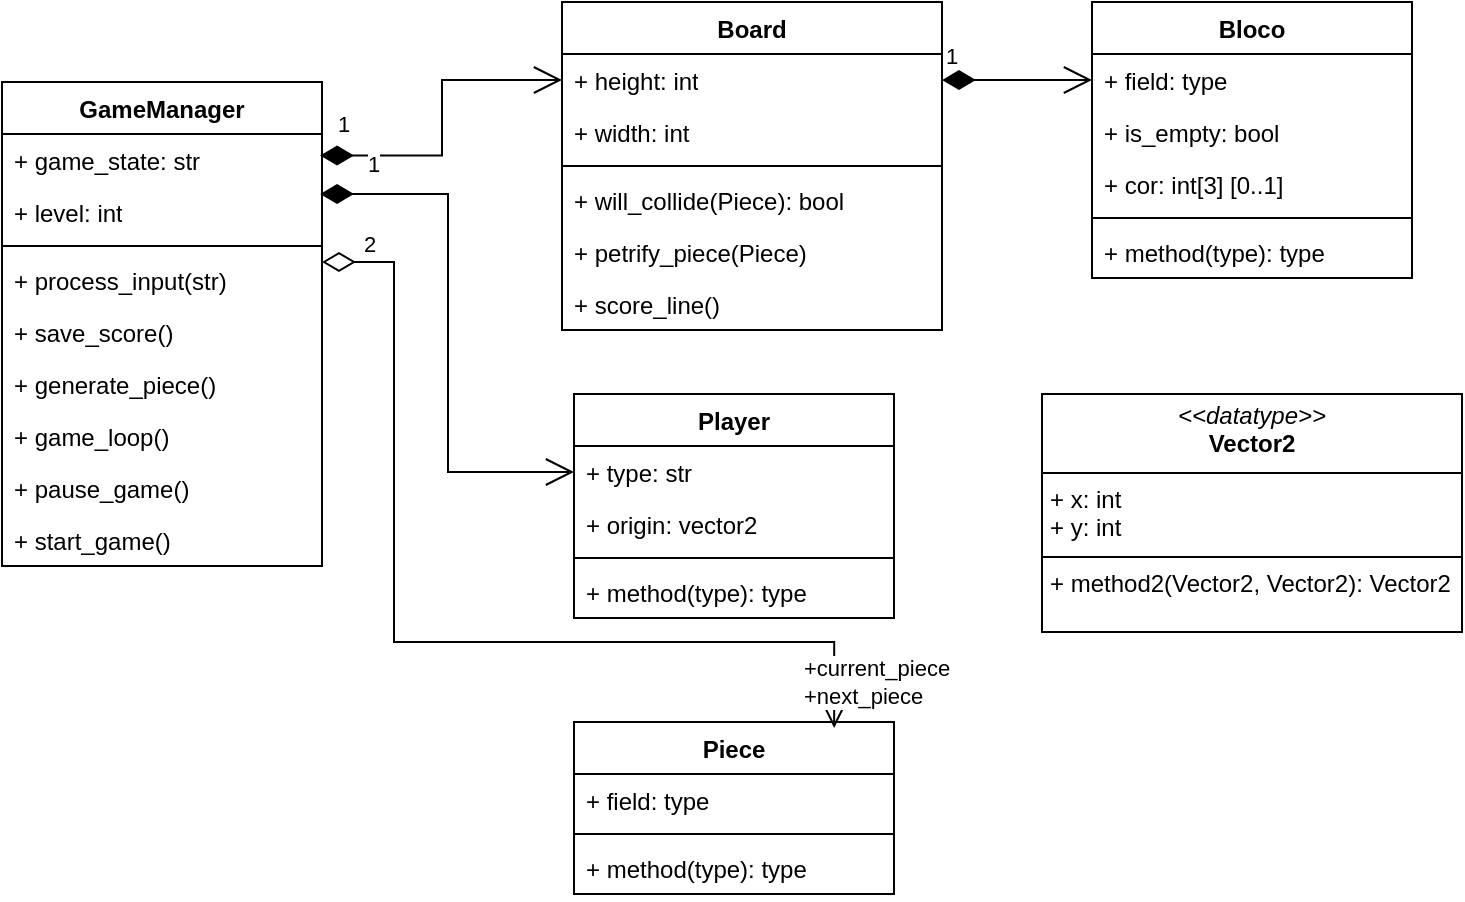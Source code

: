 <mxfile version="28.2.5">
  <diagram name="Página-1" id="Ick1-umUcH9V6UhuXEa-">
    <mxGraphModel dx="1026" dy="516" grid="1" gridSize="10" guides="1" tooltips="1" connect="1" arrows="1" fold="1" page="1" pageScale="1" pageWidth="1169" pageHeight="1654" math="0" shadow="0">
      <root>
        <mxCell id="0" />
        <mxCell id="1" parent="0" />
        <mxCell id="P-CpRKUFRrQaHl6mjp3--8" value="&lt;div&gt;GameManager&lt;/div&gt;" style="swimlane;fontStyle=1;align=center;verticalAlign=top;childLayout=stackLayout;horizontal=1;startSize=26;horizontalStack=0;resizeParent=1;resizeParentMax=0;resizeLast=0;collapsible=1;marginBottom=0;whiteSpace=wrap;html=1;" vertex="1" parent="1">
          <mxGeometry x="410" y="60" width="160" height="242" as="geometry" />
        </mxCell>
        <mxCell id="P-CpRKUFRrQaHl6mjp3--9" value="+ game_state: str" style="text;strokeColor=none;fillColor=none;align=left;verticalAlign=top;spacingLeft=4;spacingRight=4;overflow=hidden;rotatable=0;points=[[0,0.5],[1,0.5]];portConstraint=eastwest;whiteSpace=wrap;html=1;" vertex="1" parent="P-CpRKUFRrQaHl6mjp3--8">
          <mxGeometry y="26" width="160" height="26" as="geometry" />
        </mxCell>
        <mxCell id="P-CpRKUFRrQaHl6mjp3--46" value="+ level: int" style="text;strokeColor=none;fillColor=none;align=left;verticalAlign=top;spacingLeft=4;spacingRight=4;overflow=hidden;rotatable=0;points=[[0,0.5],[1,0.5]];portConstraint=eastwest;whiteSpace=wrap;html=1;" vertex="1" parent="P-CpRKUFRrQaHl6mjp3--8">
          <mxGeometry y="52" width="160" height="26" as="geometry" />
        </mxCell>
        <mxCell id="P-CpRKUFRrQaHl6mjp3--10" value="" style="line;strokeWidth=1;fillColor=none;align=left;verticalAlign=middle;spacingTop=-1;spacingLeft=3;spacingRight=3;rotatable=0;labelPosition=right;points=[];portConstraint=eastwest;strokeColor=inherit;" vertex="1" parent="P-CpRKUFRrQaHl6mjp3--8">
          <mxGeometry y="78" width="160" height="8" as="geometry" />
        </mxCell>
        <mxCell id="P-CpRKUFRrQaHl6mjp3--11" value="+ process_input(str)" style="text;strokeColor=none;fillColor=none;align=left;verticalAlign=top;spacingLeft=4;spacingRight=4;overflow=hidden;rotatable=0;points=[[0,0.5],[1,0.5]];portConstraint=eastwest;whiteSpace=wrap;html=1;" vertex="1" parent="P-CpRKUFRrQaHl6mjp3--8">
          <mxGeometry y="86" width="160" height="26" as="geometry" />
        </mxCell>
        <mxCell id="P-CpRKUFRrQaHl6mjp3--54" value="+ save_score()" style="text;strokeColor=none;fillColor=none;align=left;verticalAlign=top;spacingLeft=4;spacingRight=4;overflow=hidden;rotatable=0;points=[[0,0.5],[1,0.5]];portConstraint=eastwest;whiteSpace=wrap;html=1;" vertex="1" parent="P-CpRKUFRrQaHl6mjp3--8">
          <mxGeometry y="112" width="160" height="26" as="geometry" />
        </mxCell>
        <mxCell id="P-CpRKUFRrQaHl6mjp3--52" value="+ generate_piece()" style="text;strokeColor=none;fillColor=none;align=left;verticalAlign=top;spacingLeft=4;spacingRight=4;overflow=hidden;rotatable=0;points=[[0,0.5],[1,0.5]];portConstraint=eastwest;whiteSpace=wrap;html=1;" vertex="1" parent="P-CpRKUFRrQaHl6mjp3--8">
          <mxGeometry y="138" width="160" height="26" as="geometry" />
        </mxCell>
        <mxCell id="P-CpRKUFRrQaHl6mjp3--51" value="+ game_loop()" style="text;strokeColor=none;fillColor=none;align=left;verticalAlign=top;spacingLeft=4;spacingRight=4;overflow=hidden;rotatable=0;points=[[0,0.5],[1,0.5]];portConstraint=eastwest;whiteSpace=wrap;html=1;" vertex="1" parent="P-CpRKUFRrQaHl6mjp3--8">
          <mxGeometry y="164" width="160" height="26" as="geometry" />
        </mxCell>
        <mxCell id="P-CpRKUFRrQaHl6mjp3--50" value="+ pause_game()" style="text;strokeColor=none;fillColor=none;align=left;verticalAlign=top;spacingLeft=4;spacingRight=4;overflow=hidden;rotatable=0;points=[[0,0.5],[1,0.5]];portConstraint=eastwest;whiteSpace=wrap;html=1;" vertex="1" parent="P-CpRKUFRrQaHl6mjp3--8">
          <mxGeometry y="190" width="160" height="26" as="geometry" />
        </mxCell>
        <mxCell id="P-CpRKUFRrQaHl6mjp3--49" value="+ start_game()" style="text;strokeColor=none;fillColor=none;align=left;verticalAlign=top;spacingLeft=4;spacingRight=4;overflow=hidden;rotatable=0;points=[[0,0.5],[1,0.5]];portConstraint=eastwest;whiteSpace=wrap;html=1;" vertex="1" parent="P-CpRKUFRrQaHl6mjp3--8">
          <mxGeometry y="216" width="160" height="26" as="geometry" />
        </mxCell>
        <mxCell id="P-CpRKUFRrQaHl6mjp3--16" value="Board" style="swimlane;fontStyle=1;align=center;verticalAlign=top;childLayout=stackLayout;horizontal=1;startSize=26;horizontalStack=0;resizeParent=1;resizeParentMax=0;resizeLast=0;collapsible=1;marginBottom=0;whiteSpace=wrap;html=1;" vertex="1" parent="1">
          <mxGeometry x="690" y="20" width="190" height="164" as="geometry" />
        </mxCell>
        <mxCell id="P-CpRKUFRrQaHl6mjp3--17" value="+ height: int" style="text;strokeColor=none;fillColor=none;align=left;verticalAlign=top;spacingLeft=4;spacingRight=4;overflow=hidden;rotatable=0;points=[[0,0.5],[1,0.5]];portConstraint=eastwest;whiteSpace=wrap;html=1;" vertex="1" parent="P-CpRKUFRrQaHl6mjp3--16">
          <mxGeometry y="26" width="190" height="26" as="geometry" />
        </mxCell>
        <mxCell id="P-CpRKUFRrQaHl6mjp3--55" value="+ width: int" style="text;strokeColor=none;fillColor=none;align=left;verticalAlign=top;spacingLeft=4;spacingRight=4;overflow=hidden;rotatable=0;points=[[0,0.5],[1,0.5]];portConstraint=eastwest;whiteSpace=wrap;html=1;" vertex="1" parent="P-CpRKUFRrQaHl6mjp3--16">
          <mxGeometry y="52" width="190" height="26" as="geometry" />
        </mxCell>
        <mxCell id="P-CpRKUFRrQaHl6mjp3--18" value="" style="line;strokeWidth=1;fillColor=none;align=left;verticalAlign=middle;spacingTop=-1;spacingLeft=3;spacingRight=3;rotatable=0;labelPosition=right;points=[];portConstraint=eastwest;strokeColor=inherit;" vertex="1" parent="P-CpRKUFRrQaHl6mjp3--16">
          <mxGeometry y="78" width="190" height="8" as="geometry" />
        </mxCell>
        <mxCell id="P-CpRKUFRrQaHl6mjp3--19" value="&lt;div&gt;+ will_collide(Piece): bool&lt;/div&gt;" style="text;strokeColor=none;fillColor=none;align=left;verticalAlign=top;spacingLeft=4;spacingRight=4;overflow=hidden;rotatable=0;points=[[0,0.5],[1,0.5]];portConstraint=eastwest;whiteSpace=wrap;html=1;" vertex="1" parent="P-CpRKUFRrQaHl6mjp3--16">
          <mxGeometry y="86" width="190" height="26" as="geometry" />
        </mxCell>
        <mxCell id="P-CpRKUFRrQaHl6mjp3--57" value="&lt;div&gt;+ petrify_piece(Piece)&lt;/div&gt;" style="text;strokeColor=none;fillColor=none;align=left;verticalAlign=top;spacingLeft=4;spacingRight=4;overflow=hidden;rotatable=0;points=[[0,0.5],[1,0.5]];portConstraint=eastwest;whiteSpace=wrap;html=1;" vertex="1" parent="P-CpRKUFRrQaHl6mjp3--16">
          <mxGeometry y="112" width="190" height="26" as="geometry" />
        </mxCell>
        <mxCell id="P-CpRKUFRrQaHl6mjp3--58" value="&lt;div&gt;+ score_line()&lt;/div&gt;" style="text;strokeColor=none;fillColor=none;align=left;verticalAlign=top;spacingLeft=4;spacingRight=4;overflow=hidden;rotatable=0;points=[[0,0.5],[1,0.5]];portConstraint=eastwest;whiteSpace=wrap;html=1;" vertex="1" parent="P-CpRKUFRrQaHl6mjp3--16">
          <mxGeometry y="138" width="190" height="26" as="geometry" />
        </mxCell>
        <mxCell id="P-CpRKUFRrQaHl6mjp3--26" value="Player" style="swimlane;fontStyle=1;align=center;verticalAlign=top;childLayout=stackLayout;horizontal=1;startSize=26;horizontalStack=0;resizeParent=1;resizeParentMax=0;resizeLast=0;collapsible=1;marginBottom=0;whiteSpace=wrap;html=1;" vertex="1" parent="1">
          <mxGeometry x="696" y="216" width="160" height="112" as="geometry" />
        </mxCell>
        <mxCell id="P-CpRKUFRrQaHl6mjp3--27" value="+ type: str" style="text;strokeColor=none;fillColor=none;align=left;verticalAlign=top;spacingLeft=4;spacingRight=4;overflow=hidden;rotatable=0;points=[[0,0.5],[1,0.5]];portConstraint=eastwest;whiteSpace=wrap;html=1;" vertex="1" parent="P-CpRKUFRrQaHl6mjp3--26">
          <mxGeometry y="26" width="160" height="26" as="geometry" />
        </mxCell>
        <mxCell id="P-CpRKUFRrQaHl6mjp3--59" value="+ origin: vector2" style="text;strokeColor=none;fillColor=none;align=left;verticalAlign=top;spacingLeft=4;spacingRight=4;overflow=hidden;rotatable=0;points=[[0,0.5],[1,0.5]];portConstraint=eastwest;whiteSpace=wrap;html=1;" vertex="1" parent="P-CpRKUFRrQaHl6mjp3--26">
          <mxGeometry y="52" width="160" height="26" as="geometry" />
        </mxCell>
        <mxCell id="P-CpRKUFRrQaHl6mjp3--28" value="" style="line;strokeWidth=1;fillColor=none;align=left;verticalAlign=middle;spacingTop=-1;spacingLeft=3;spacingRight=3;rotatable=0;labelPosition=right;points=[];portConstraint=eastwest;strokeColor=inherit;" vertex="1" parent="P-CpRKUFRrQaHl6mjp3--26">
          <mxGeometry y="78" width="160" height="8" as="geometry" />
        </mxCell>
        <mxCell id="P-CpRKUFRrQaHl6mjp3--29" value="+ method(type): type" style="text;strokeColor=none;fillColor=none;align=left;verticalAlign=top;spacingLeft=4;spacingRight=4;overflow=hidden;rotatable=0;points=[[0,0.5],[1,0.5]];portConstraint=eastwest;whiteSpace=wrap;html=1;" vertex="1" parent="P-CpRKUFRrQaHl6mjp3--26">
          <mxGeometry y="86" width="160" height="26" as="geometry" />
        </mxCell>
        <mxCell id="P-CpRKUFRrQaHl6mjp3--32" value="1" style="endArrow=open;html=1;endSize=12;startArrow=diamondThin;startSize=14;startFill=1;edgeStyle=orthogonalEdgeStyle;align=left;verticalAlign=bottom;rounded=0;exitX=0.994;exitY=0.152;exitDx=0;exitDy=0;entryX=0;entryY=0.5;entryDx=0;entryDy=0;exitPerimeter=0;" edge="1" parent="1" source="P-CpRKUFRrQaHl6mjp3--8" target="P-CpRKUFRrQaHl6mjp3--17">
          <mxGeometry x="-0.912" y="7" relative="1" as="geometry">
            <mxPoint x="486" y="230" as="sourcePoint" />
            <mxPoint x="646" y="230" as="targetPoint" />
            <mxPoint as="offset" />
          </mxGeometry>
        </mxCell>
        <mxCell id="P-CpRKUFRrQaHl6mjp3--36" value="&lt;div&gt;Piece&lt;/div&gt;" style="swimlane;fontStyle=1;align=center;verticalAlign=top;childLayout=stackLayout;horizontal=1;startSize=26;horizontalStack=0;resizeParent=1;resizeParentMax=0;resizeLast=0;collapsible=1;marginBottom=0;whiteSpace=wrap;html=1;" vertex="1" parent="1">
          <mxGeometry x="696" y="380" width="160" height="86" as="geometry" />
        </mxCell>
        <mxCell id="P-CpRKUFRrQaHl6mjp3--37" value="+ field: type" style="text;strokeColor=none;fillColor=none;align=left;verticalAlign=top;spacingLeft=4;spacingRight=4;overflow=hidden;rotatable=0;points=[[0,0.5],[1,0.5]];portConstraint=eastwest;whiteSpace=wrap;html=1;" vertex="1" parent="P-CpRKUFRrQaHl6mjp3--36">
          <mxGeometry y="26" width="160" height="26" as="geometry" />
        </mxCell>
        <mxCell id="P-CpRKUFRrQaHl6mjp3--38" value="" style="line;strokeWidth=1;fillColor=none;align=left;verticalAlign=middle;spacingTop=-1;spacingLeft=3;spacingRight=3;rotatable=0;labelPosition=right;points=[];portConstraint=eastwest;strokeColor=inherit;" vertex="1" parent="P-CpRKUFRrQaHl6mjp3--36">
          <mxGeometry y="52" width="160" height="8" as="geometry" />
        </mxCell>
        <mxCell id="P-CpRKUFRrQaHl6mjp3--39" value="+ method(type): type" style="text;strokeColor=none;fillColor=none;align=left;verticalAlign=top;spacingLeft=4;spacingRight=4;overflow=hidden;rotatable=0;points=[[0,0.5],[1,0.5]];portConstraint=eastwest;whiteSpace=wrap;html=1;" vertex="1" parent="P-CpRKUFRrQaHl6mjp3--36">
          <mxGeometry y="60" width="160" height="26" as="geometry" />
        </mxCell>
        <mxCell id="P-CpRKUFRrQaHl6mjp3--41" value="&lt;div&gt;2&lt;/div&gt;" style="endArrow=open;html=1;endSize=12;startArrow=diamondThin;startSize=14;startFill=0;edgeStyle=orthogonalEdgeStyle;align=left;verticalAlign=bottom;rounded=0;entryX=0.813;entryY=0.035;entryDx=0;entryDy=0;entryPerimeter=0;exitX=1;exitY=0.154;exitDx=0;exitDy=0;exitPerimeter=0;" edge="1" parent="1" source="P-CpRKUFRrQaHl6mjp3--11" target="P-CpRKUFRrQaHl6mjp3--36">
          <mxGeometry x="-0.922" relative="1" as="geometry">
            <mxPoint x="596" y="170" as="sourcePoint" />
            <mxPoint x="496" y="290" as="targetPoint" />
            <Array as="points">
              <mxPoint x="606" y="150" />
              <mxPoint x="606" y="340" />
              <mxPoint x="826" y="340" />
            </Array>
            <mxPoint as="offset" />
          </mxGeometry>
        </mxCell>
        <mxCell id="P-CpRKUFRrQaHl6mjp3--43" value="&lt;div align=&quot;left&quot;&gt;+current_piece&lt;br&gt;&lt;div&gt;+next_piece&lt;/div&gt;&lt;/div&gt;" style="edgeLabel;html=1;align=left;verticalAlign=middle;resizable=0;points=[];" vertex="1" connectable="0" parent="P-CpRKUFRrQaHl6mjp3--41">
          <mxGeometry x="0.727" y="-1" relative="1" as="geometry">
            <mxPoint x="7" y="19" as="offset" />
          </mxGeometry>
        </mxCell>
        <mxCell id="P-CpRKUFRrQaHl6mjp3--47" value="1" style="endArrow=open;html=1;endSize=12;startArrow=diamondThin;startSize=14;startFill=1;edgeStyle=orthogonalEdgeStyle;align=left;verticalAlign=bottom;rounded=0;exitX=0.994;exitY=0.154;exitDx=0;exitDy=0;entryX=0;entryY=0.5;entryDx=0;entryDy=0;exitPerimeter=0;" edge="1" parent="1" source="P-CpRKUFRrQaHl6mjp3--46" target="P-CpRKUFRrQaHl6mjp3--27">
          <mxGeometry x="-0.838" y="6" relative="1" as="geometry">
            <mxPoint x="596" y="162" as="sourcePoint" />
            <mxPoint x="686" y="162" as="targetPoint" />
            <mxPoint as="offset" />
          </mxGeometry>
        </mxCell>
        <mxCell id="P-CpRKUFRrQaHl6mjp3--62" value="&lt;p style=&quot;margin:0px;margin-top:4px;text-align:center;&quot;&gt;&lt;i&gt;&amp;lt;&amp;lt;datatype&amp;gt;&amp;gt;&lt;/i&gt;&lt;br&gt;&lt;b&gt;Vector2&lt;/b&gt;&lt;/p&gt;&lt;hr size=&quot;1&quot; style=&quot;border-style:solid;&quot;&gt;&lt;p style=&quot;margin:0px;margin-left:4px;&quot;&gt;+ x: int&lt;br&gt;+ y: int&lt;/p&gt;&lt;hr size=&quot;1&quot; style=&quot;border-style:solid;&quot;&gt;&lt;p style=&quot;margin:0px;margin-left:4px;&quot;&gt;+ method2(Vector2, Vector2): Vector2&lt;/p&gt;" style="verticalAlign=top;align=left;overflow=fill;html=1;whiteSpace=wrap;" vertex="1" parent="1">
          <mxGeometry x="930" y="216" width="210" height="119" as="geometry" />
        </mxCell>
        <mxCell id="P-CpRKUFRrQaHl6mjp3--64" value="Bloco" style="swimlane;fontStyle=1;align=center;verticalAlign=top;childLayout=stackLayout;horizontal=1;startSize=26;horizontalStack=0;resizeParent=1;resizeParentMax=0;resizeLast=0;collapsible=1;marginBottom=0;whiteSpace=wrap;html=1;" vertex="1" parent="1">
          <mxGeometry x="955" y="20" width="160" height="138" as="geometry" />
        </mxCell>
        <mxCell id="P-CpRKUFRrQaHl6mjp3--65" value="+ field: type" style="text;strokeColor=none;fillColor=none;align=left;verticalAlign=top;spacingLeft=4;spacingRight=4;overflow=hidden;rotatable=0;points=[[0,0.5],[1,0.5]];portConstraint=eastwest;whiteSpace=wrap;html=1;" vertex="1" parent="P-CpRKUFRrQaHl6mjp3--64">
          <mxGeometry y="26" width="160" height="26" as="geometry" />
        </mxCell>
        <mxCell id="P-CpRKUFRrQaHl6mjp3--71" value="+ is_empty: bool" style="text;strokeColor=none;fillColor=none;align=left;verticalAlign=top;spacingLeft=4;spacingRight=4;overflow=hidden;rotatable=0;points=[[0,0.5],[1,0.5]];portConstraint=eastwest;whiteSpace=wrap;html=1;" vertex="1" parent="P-CpRKUFRrQaHl6mjp3--64">
          <mxGeometry y="52" width="160" height="26" as="geometry" />
        </mxCell>
        <mxCell id="P-CpRKUFRrQaHl6mjp3--70" value="+ cor: int[3] [0..1]" style="text;strokeColor=none;fillColor=none;align=left;verticalAlign=top;spacingLeft=4;spacingRight=4;overflow=hidden;rotatable=0;points=[[0,0.5],[1,0.5]];portConstraint=eastwest;whiteSpace=wrap;html=1;" vertex="1" parent="P-CpRKUFRrQaHl6mjp3--64">
          <mxGeometry y="78" width="160" height="26" as="geometry" />
        </mxCell>
        <mxCell id="P-CpRKUFRrQaHl6mjp3--66" value="" style="line;strokeWidth=1;fillColor=none;align=left;verticalAlign=middle;spacingTop=-1;spacingLeft=3;spacingRight=3;rotatable=0;labelPosition=right;points=[];portConstraint=eastwest;strokeColor=inherit;" vertex="1" parent="P-CpRKUFRrQaHl6mjp3--64">
          <mxGeometry y="104" width="160" height="8" as="geometry" />
        </mxCell>
        <mxCell id="P-CpRKUFRrQaHl6mjp3--67" value="+ method(type): type" style="text;strokeColor=none;fillColor=none;align=left;verticalAlign=top;spacingLeft=4;spacingRight=4;overflow=hidden;rotatable=0;points=[[0,0.5],[1,0.5]];portConstraint=eastwest;whiteSpace=wrap;html=1;" vertex="1" parent="P-CpRKUFRrQaHl6mjp3--64">
          <mxGeometry y="112" width="160" height="26" as="geometry" />
        </mxCell>
        <mxCell id="P-CpRKUFRrQaHl6mjp3--69" value="1" style="endArrow=open;html=1;endSize=12;startArrow=diamondThin;startSize=14;startFill=1;edgeStyle=orthogonalEdgeStyle;align=left;verticalAlign=bottom;rounded=0;exitX=1;exitY=0.5;exitDx=0;exitDy=0;entryX=0;entryY=0.5;entryDx=0;entryDy=0;" edge="1" parent="1" source="P-CpRKUFRrQaHl6mjp3--17" target="P-CpRKUFRrQaHl6mjp3--65">
          <mxGeometry x="-1" y="3" relative="1" as="geometry">
            <mxPoint x="920" y="140" as="sourcePoint" />
            <mxPoint x="1150" y="70" as="targetPoint" />
          </mxGeometry>
        </mxCell>
      </root>
    </mxGraphModel>
  </diagram>
</mxfile>

